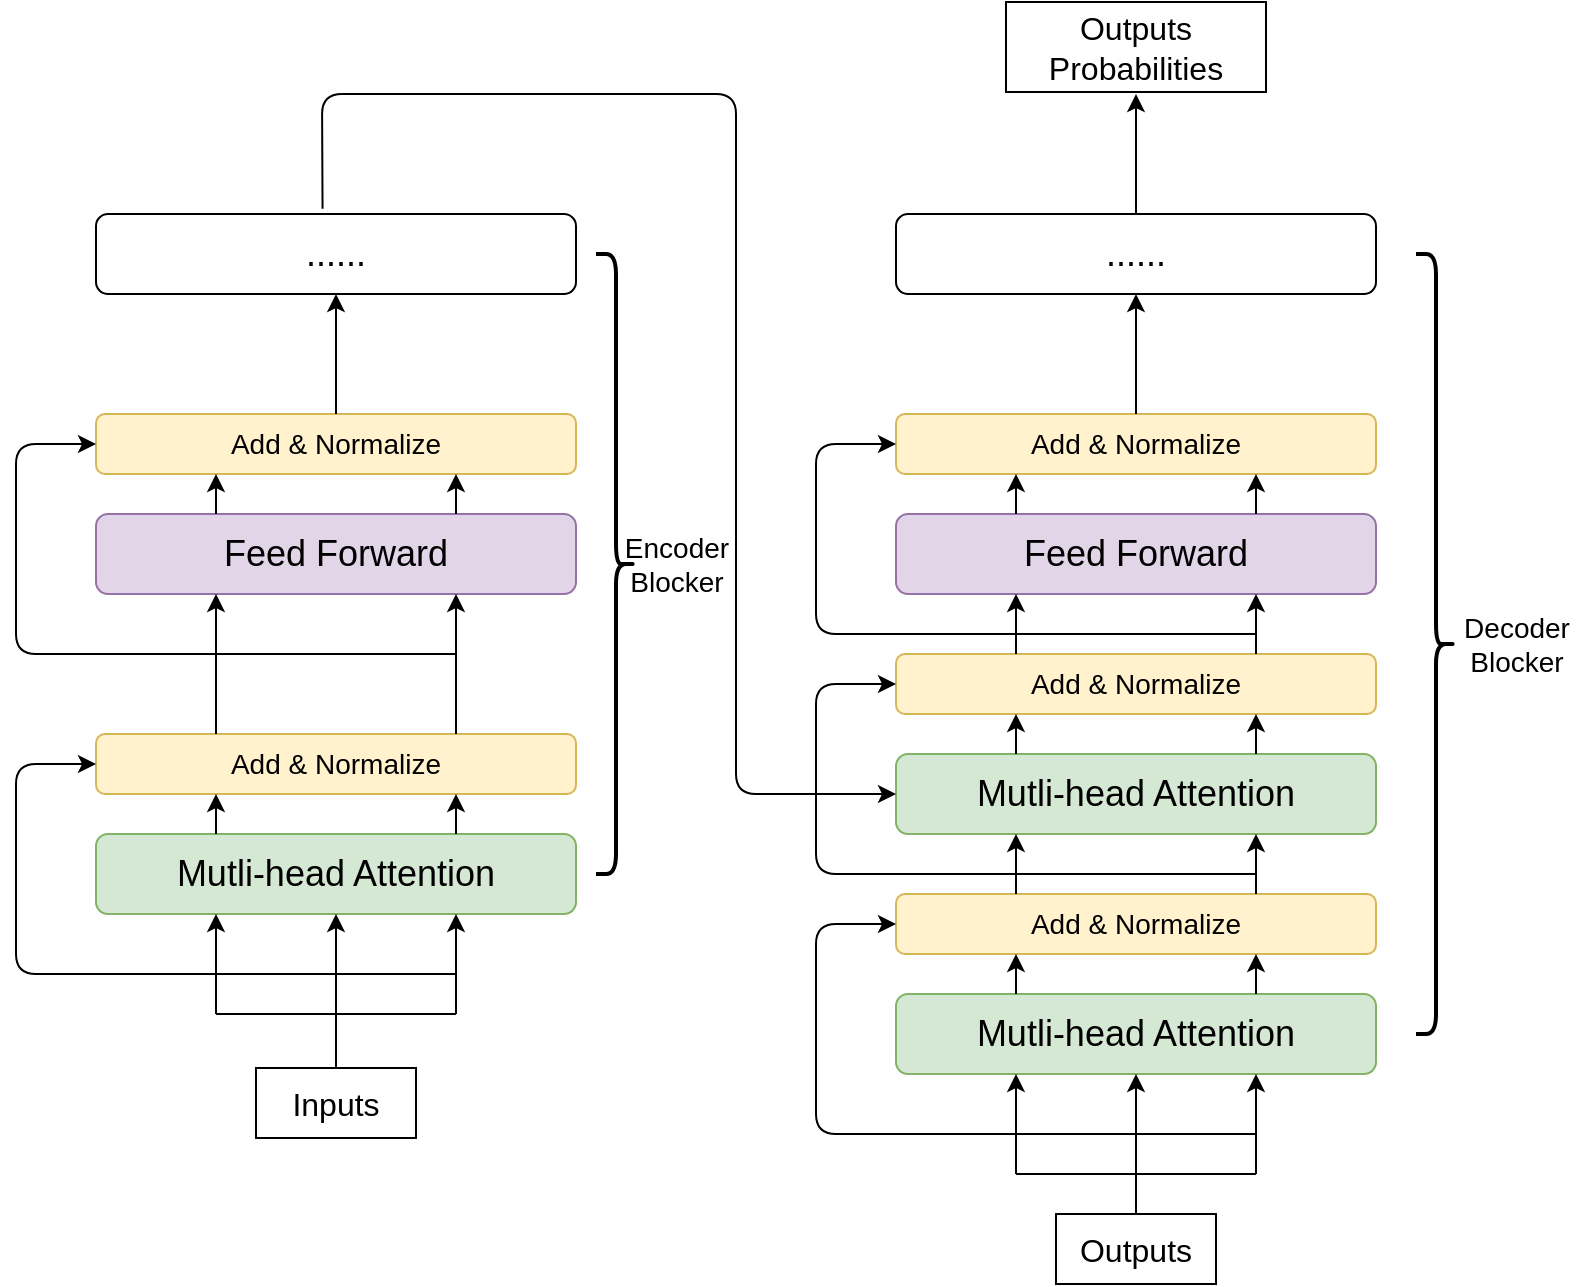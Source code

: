 <mxfile version="14.2.7" type="github">
  <diagram id="uqXQGn0c8_B2Hg9Xkndz" name="Page-1">
    <mxGraphModel dx="1038" dy="548" grid="1" gridSize="10" guides="1" tooltips="1" connect="1" arrows="1" fold="1" page="1" pageScale="1" pageWidth="827" pageHeight="1169" math="0" shadow="0">
      <root>
        <mxCell id="0" />
        <mxCell id="1" parent="0" />
        <mxCell id="0nBrglPBlWi57Pm5X8KZ-2" value="&lt;font style=&quot;font-size: 18px&quot;&gt;Mutli-head Attention&lt;/font&gt;" style="rounded=1;whiteSpace=wrap;html=1;fillColor=#d5e8d4;strokeColor=#82b366;" vertex="1" parent="1">
          <mxGeometry x="80" y="450" width="240" height="40" as="geometry" />
        </mxCell>
        <mxCell id="0nBrglPBlWi57Pm5X8KZ-3" value="&lt;font style=&quot;font-size: 14px&quot;&gt;Add &amp;amp; Normalize&lt;/font&gt;" style="rounded=1;whiteSpace=wrap;html=1;fillColor=#fff2cc;strokeColor=#d6b656;" vertex="1" parent="1">
          <mxGeometry x="80" y="400" width="240" height="30" as="geometry" />
        </mxCell>
        <mxCell id="0nBrglPBlWi57Pm5X8KZ-4" value="&lt;font style=&quot;font-size: 18px&quot;&gt;Feed Forward&lt;/font&gt;" style="rounded=1;whiteSpace=wrap;html=1;fillColor=#e1d5e7;strokeColor=#9673a6;" vertex="1" parent="1">
          <mxGeometry x="80" y="290" width="240" height="40" as="geometry" />
        </mxCell>
        <mxCell id="0nBrglPBlWi57Pm5X8KZ-5" value="&lt;font style=&quot;font-size: 14px&quot;&gt;Add &amp;amp; Normalize&lt;/font&gt;" style="rounded=1;whiteSpace=wrap;html=1;fillColor=#fff2cc;strokeColor=#d6b656;" vertex="1" parent="1">
          <mxGeometry x="80" y="240" width="240" height="30" as="geometry" />
        </mxCell>
        <mxCell id="0nBrglPBlWi57Pm5X8KZ-8" value="" style="endArrow=classic;html=1;entryX=0.25;entryY=1;entryDx=0;entryDy=0;exitX=0.25;exitY=0;exitDx=0;exitDy=0;" edge="1" parent="1" source="0nBrglPBlWi57Pm5X8KZ-2" target="0nBrglPBlWi57Pm5X8KZ-3">
          <mxGeometry width="50" height="50" relative="1" as="geometry">
            <mxPoint x="120" y="480" as="sourcePoint" />
            <mxPoint x="170" y="430" as="targetPoint" />
          </mxGeometry>
        </mxCell>
        <mxCell id="0nBrglPBlWi57Pm5X8KZ-9" value="" style="endArrow=classic;html=1;entryX=0.75;entryY=1;entryDx=0;entryDy=0;exitX=0.75;exitY=0;exitDx=0;exitDy=0;" edge="1" parent="1" source="0nBrglPBlWi57Pm5X8KZ-2" target="0nBrglPBlWi57Pm5X8KZ-3">
          <mxGeometry width="50" height="50" relative="1" as="geometry">
            <mxPoint x="150" y="460" as="sourcePoint" />
            <mxPoint x="150" y="440" as="targetPoint" />
          </mxGeometry>
        </mxCell>
        <mxCell id="0nBrglPBlWi57Pm5X8KZ-10" value="" style="endArrow=classic;html=1;entryX=0.25;entryY=1;entryDx=0;entryDy=0;exitX=0.25;exitY=0;exitDx=0;exitDy=0;" edge="1" parent="1" source="0nBrglPBlWi57Pm5X8KZ-3" target="0nBrglPBlWi57Pm5X8KZ-4">
          <mxGeometry width="50" height="50" relative="1" as="geometry">
            <mxPoint x="390" y="430" as="sourcePoint" />
            <mxPoint x="440" y="380" as="targetPoint" />
          </mxGeometry>
        </mxCell>
        <mxCell id="0nBrglPBlWi57Pm5X8KZ-11" value="" style="endArrow=classic;html=1;entryX=0.75;entryY=1;entryDx=0;entryDy=0;exitX=0.75;exitY=0;exitDx=0;exitDy=0;" edge="1" parent="1" source="0nBrglPBlWi57Pm5X8KZ-3" target="0nBrglPBlWi57Pm5X8KZ-4">
          <mxGeometry width="50" height="50" relative="1" as="geometry">
            <mxPoint x="430" y="400" as="sourcePoint" />
            <mxPoint x="480" y="350" as="targetPoint" />
          </mxGeometry>
        </mxCell>
        <mxCell id="0nBrglPBlWi57Pm5X8KZ-12" value="" style="endArrow=classic;html=1;entryX=0.25;entryY=1;entryDx=0;entryDy=0;exitX=0.25;exitY=0;exitDx=0;exitDy=0;" edge="1" parent="1" source="0nBrglPBlWi57Pm5X8KZ-4" target="0nBrglPBlWi57Pm5X8KZ-5">
          <mxGeometry width="50" height="50" relative="1" as="geometry">
            <mxPoint x="390" y="390" as="sourcePoint" />
            <mxPoint x="440" y="340" as="targetPoint" />
          </mxGeometry>
        </mxCell>
        <mxCell id="0nBrglPBlWi57Pm5X8KZ-13" value="" style="endArrow=classic;html=1;entryX=0.75;entryY=1;entryDx=0;entryDy=0;exitX=0.75;exitY=0;exitDx=0;exitDy=0;" edge="1" parent="1" source="0nBrglPBlWi57Pm5X8KZ-4" target="0nBrglPBlWi57Pm5X8KZ-5">
          <mxGeometry width="50" height="50" relative="1" as="geometry">
            <mxPoint x="390" y="390" as="sourcePoint" />
            <mxPoint x="440" y="340" as="targetPoint" />
          </mxGeometry>
        </mxCell>
        <mxCell id="0nBrglPBlWi57Pm5X8KZ-14" value="&lt;font style=&quot;font-size: 18px&quot;&gt;Mutli-head Attention&lt;/font&gt;" style="rounded=1;whiteSpace=wrap;html=1;fillColor=#d5e8d4;strokeColor=#82b366;" vertex="1" parent="1">
          <mxGeometry x="480" y="530" width="240" height="40" as="geometry" />
        </mxCell>
        <mxCell id="0nBrglPBlWi57Pm5X8KZ-15" value="&lt;font style=&quot;font-size: 14px&quot;&gt;Add &amp;amp; Normalize&lt;/font&gt;" style="rounded=1;whiteSpace=wrap;html=1;fillColor=#fff2cc;strokeColor=#d6b656;" vertex="1" parent="1">
          <mxGeometry x="480" y="480" width="240" height="30" as="geometry" />
        </mxCell>
        <mxCell id="0nBrglPBlWi57Pm5X8KZ-16" value="&lt;font style=&quot;font-size: 18px&quot;&gt;Mutli-head Attention&lt;/font&gt;" style="rounded=1;whiteSpace=wrap;html=1;fillColor=#d5e8d4;strokeColor=#82b366;" vertex="1" parent="1">
          <mxGeometry x="480" y="410" width="240" height="40" as="geometry" />
        </mxCell>
        <mxCell id="0nBrglPBlWi57Pm5X8KZ-17" value="&lt;font style=&quot;font-size: 14px&quot;&gt;Add &amp;amp; Normalize&lt;/font&gt;" style="rounded=1;whiteSpace=wrap;html=1;fillColor=#fff2cc;strokeColor=#d6b656;" vertex="1" parent="1">
          <mxGeometry x="480" y="360" width="240" height="30" as="geometry" />
        </mxCell>
        <mxCell id="0nBrglPBlWi57Pm5X8KZ-18" value="&lt;font style=&quot;font-size: 18px&quot;&gt;Feed Forward&lt;/font&gt;" style="rounded=1;whiteSpace=wrap;html=1;fillColor=#e1d5e7;strokeColor=#9673a6;" vertex="1" parent="1">
          <mxGeometry x="480" y="290" width="240" height="40" as="geometry" />
        </mxCell>
        <mxCell id="0nBrglPBlWi57Pm5X8KZ-19" value="&lt;font style=&quot;font-size: 14px&quot;&gt;Add &amp;amp; Normalize&lt;/font&gt;" style="rounded=1;whiteSpace=wrap;html=1;fillColor=#fff2cc;strokeColor=#d6b656;" vertex="1" parent="1">
          <mxGeometry x="480" y="240" width="240" height="30" as="geometry" />
        </mxCell>
        <mxCell id="0nBrglPBlWi57Pm5X8KZ-20" value="" style="endArrow=classic;html=1;entryX=0.25;entryY=1;entryDx=0;entryDy=0;exitX=0.25;exitY=0;exitDx=0;exitDy=0;" edge="1" parent="1" source="0nBrglPBlWi57Pm5X8KZ-14" target="0nBrglPBlWi57Pm5X8KZ-15">
          <mxGeometry width="50" height="50" relative="1" as="geometry">
            <mxPoint x="390" y="400" as="sourcePoint" />
            <mxPoint x="440" y="350" as="targetPoint" />
          </mxGeometry>
        </mxCell>
        <mxCell id="0nBrglPBlWi57Pm5X8KZ-21" value="" style="endArrow=classic;html=1;entryX=0.75;entryY=1;entryDx=0;entryDy=0;exitX=0.75;exitY=0;exitDx=0;exitDy=0;" edge="1" parent="1" source="0nBrglPBlWi57Pm5X8KZ-14" target="0nBrglPBlWi57Pm5X8KZ-15">
          <mxGeometry width="50" height="50" relative="1" as="geometry">
            <mxPoint x="390" y="400" as="sourcePoint" />
            <mxPoint x="440" y="350" as="targetPoint" />
          </mxGeometry>
        </mxCell>
        <mxCell id="0nBrglPBlWi57Pm5X8KZ-22" value="" style="endArrow=classic;html=1;entryX=0.25;entryY=1;entryDx=0;entryDy=0;exitX=0.25;exitY=0;exitDx=0;exitDy=0;" edge="1" parent="1" source="0nBrglPBlWi57Pm5X8KZ-15" target="0nBrglPBlWi57Pm5X8KZ-16">
          <mxGeometry width="50" height="50" relative="1" as="geometry">
            <mxPoint x="390" y="400" as="sourcePoint" />
            <mxPoint x="440" y="350" as="targetPoint" />
          </mxGeometry>
        </mxCell>
        <mxCell id="0nBrglPBlWi57Pm5X8KZ-23" value="" style="endArrow=classic;html=1;entryX=0.75;entryY=1;entryDx=0;entryDy=0;exitX=0.75;exitY=0;exitDx=0;exitDy=0;" edge="1" parent="1" source="0nBrglPBlWi57Pm5X8KZ-15" target="0nBrglPBlWi57Pm5X8KZ-16">
          <mxGeometry width="50" height="50" relative="1" as="geometry">
            <mxPoint x="390" y="400" as="sourcePoint" />
            <mxPoint x="440" y="350" as="targetPoint" />
          </mxGeometry>
        </mxCell>
        <mxCell id="0nBrglPBlWi57Pm5X8KZ-24" value="" style="endArrow=classic;html=1;entryX=0.25;entryY=1;entryDx=0;entryDy=0;exitX=0.25;exitY=0;exitDx=0;exitDy=0;" edge="1" parent="1" source="0nBrglPBlWi57Pm5X8KZ-16" target="0nBrglPBlWi57Pm5X8KZ-17">
          <mxGeometry width="50" height="50" relative="1" as="geometry">
            <mxPoint x="390" y="400" as="sourcePoint" />
            <mxPoint x="440" y="350" as="targetPoint" />
          </mxGeometry>
        </mxCell>
        <mxCell id="0nBrglPBlWi57Pm5X8KZ-25" value="" style="endArrow=classic;html=1;entryX=0.75;entryY=1;entryDx=0;entryDy=0;exitX=0.75;exitY=0;exitDx=0;exitDy=0;" edge="1" parent="1" source="0nBrglPBlWi57Pm5X8KZ-16" target="0nBrglPBlWi57Pm5X8KZ-17">
          <mxGeometry width="50" height="50" relative="1" as="geometry">
            <mxPoint x="390" y="400" as="sourcePoint" />
            <mxPoint x="440" y="350" as="targetPoint" />
          </mxGeometry>
        </mxCell>
        <mxCell id="0nBrglPBlWi57Pm5X8KZ-26" value="" style="endArrow=classic;html=1;entryX=0.25;entryY=1;entryDx=0;entryDy=0;exitX=0.25;exitY=0;exitDx=0;exitDy=0;" edge="1" parent="1" source="0nBrglPBlWi57Pm5X8KZ-17" target="0nBrglPBlWi57Pm5X8KZ-18">
          <mxGeometry width="50" height="50" relative="1" as="geometry">
            <mxPoint x="390" y="400" as="sourcePoint" />
            <mxPoint x="440" y="350" as="targetPoint" />
          </mxGeometry>
        </mxCell>
        <mxCell id="0nBrglPBlWi57Pm5X8KZ-27" value="" style="endArrow=classic;html=1;entryX=0.75;entryY=1;entryDx=0;entryDy=0;exitX=0.75;exitY=0;exitDx=0;exitDy=0;" edge="1" parent="1" source="0nBrglPBlWi57Pm5X8KZ-17" target="0nBrglPBlWi57Pm5X8KZ-18">
          <mxGeometry width="50" height="50" relative="1" as="geometry">
            <mxPoint x="390" y="400" as="sourcePoint" />
            <mxPoint x="440" y="350" as="targetPoint" />
          </mxGeometry>
        </mxCell>
        <mxCell id="0nBrglPBlWi57Pm5X8KZ-28" value="" style="endArrow=classic;html=1;entryX=0.25;entryY=1;entryDx=0;entryDy=0;exitX=0.25;exitY=0;exitDx=0;exitDy=0;" edge="1" parent="1" source="0nBrglPBlWi57Pm5X8KZ-18" target="0nBrglPBlWi57Pm5X8KZ-19">
          <mxGeometry width="50" height="50" relative="1" as="geometry">
            <mxPoint x="390" y="400" as="sourcePoint" />
            <mxPoint x="440" y="350" as="targetPoint" />
          </mxGeometry>
        </mxCell>
        <mxCell id="0nBrglPBlWi57Pm5X8KZ-29" value="" style="endArrow=classic;html=1;entryX=0.75;entryY=1;entryDx=0;entryDy=0;exitX=0.75;exitY=0;exitDx=0;exitDy=0;" edge="1" parent="1" source="0nBrglPBlWi57Pm5X8KZ-18" target="0nBrglPBlWi57Pm5X8KZ-19">
          <mxGeometry width="50" height="50" relative="1" as="geometry">
            <mxPoint x="390" y="400" as="sourcePoint" />
            <mxPoint x="440" y="350" as="targetPoint" />
          </mxGeometry>
        </mxCell>
        <mxCell id="0nBrglPBlWi57Pm5X8KZ-32" value="" style="endArrow=classic;html=1;fillColor=#000000;entryX=0.25;entryY=1;entryDx=0;entryDy=0;" edge="1" parent="1" target="0nBrglPBlWi57Pm5X8KZ-2">
          <mxGeometry width="50" height="50" relative="1" as="geometry">
            <mxPoint x="140" y="540" as="sourcePoint" />
            <mxPoint x="440" y="450" as="targetPoint" />
          </mxGeometry>
        </mxCell>
        <mxCell id="0nBrglPBlWi57Pm5X8KZ-33" value="" style="endArrow=classic;html=1;fillColor=#000000;entryX=0.5;entryY=1;entryDx=0;entryDy=0;" edge="1" parent="1" target="0nBrglPBlWi57Pm5X8KZ-2">
          <mxGeometry width="50" height="50" relative="1" as="geometry">
            <mxPoint x="200" y="540" as="sourcePoint" />
            <mxPoint x="440" y="450" as="targetPoint" />
          </mxGeometry>
        </mxCell>
        <mxCell id="0nBrglPBlWi57Pm5X8KZ-34" value="" style="endArrow=classic;html=1;fillColor=#000000;entryX=0.75;entryY=1;entryDx=0;entryDy=0;" edge="1" parent="1" target="0nBrglPBlWi57Pm5X8KZ-2">
          <mxGeometry width="50" height="50" relative="1" as="geometry">
            <mxPoint x="260" y="540" as="sourcePoint" />
            <mxPoint x="440" y="450" as="targetPoint" />
          </mxGeometry>
        </mxCell>
        <mxCell id="0nBrglPBlWi57Pm5X8KZ-36" value="" style="endArrow=classic;html=1;fillColor=#000000;entryX=0;entryY=0.5;entryDx=0;entryDy=0;" edge="1" parent="1" target="0nBrglPBlWi57Pm5X8KZ-3">
          <mxGeometry width="50" height="50" relative="1" as="geometry">
            <mxPoint x="260" y="520" as="sourcePoint" />
            <mxPoint x="440" y="450" as="targetPoint" />
            <Array as="points">
              <mxPoint x="40" y="520" />
              <mxPoint x="40" y="415" />
            </Array>
          </mxGeometry>
        </mxCell>
        <mxCell id="0nBrglPBlWi57Pm5X8KZ-37" value="" style="endArrow=classic;html=1;fillColor=#000000;entryX=0;entryY=0.5;entryDx=0;entryDy=0;" edge="1" parent="1" target="0nBrglPBlWi57Pm5X8KZ-5">
          <mxGeometry width="50" height="50" relative="1" as="geometry">
            <mxPoint x="260" y="360" as="sourcePoint" />
            <mxPoint x="440" y="450" as="targetPoint" />
            <Array as="points">
              <mxPoint x="40" y="360" />
              <mxPoint x="40" y="255" />
            </Array>
          </mxGeometry>
        </mxCell>
        <mxCell id="0nBrglPBlWi57Pm5X8KZ-38" value="" style="endArrow=classic;html=1;fillColor=#000000;entryX=0.5;entryY=1;entryDx=0;entryDy=0;" edge="1" parent="1" target="0nBrglPBlWi57Pm5X8KZ-14">
          <mxGeometry width="50" height="50" relative="1" as="geometry">
            <mxPoint x="600" y="620" as="sourcePoint" />
            <mxPoint x="440" y="450" as="targetPoint" />
          </mxGeometry>
        </mxCell>
        <mxCell id="0nBrglPBlWi57Pm5X8KZ-39" value="" style="endArrow=classic;html=1;fillColor=#000000;entryX=0.25;entryY=1;entryDx=0;entryDy=0;" edge="1" parent="1" target="0nBrglPBlWi57Pm5X8KZ-14">
          <mxGeometry width="50" height="50" relative="1" as="geometry">
            <mxPoint x="540" y="620" as="sourcePoint" />
            <mxPoint x="440" y="450" as="targetPoint" />
          </mxGeometry>
        </mxCell>
        <mxCell id="0nBrglPBlWi57Pm5X8KZ-40" value="" style="endArrow=classic;html=1;fillColor=#000000;entryX=0.75;entryY=1;entryDx=0;entryDy=0;" edge="1" parent="1" target="0nBrglPBlWi57Pm5X8KZ-14">
          <mxGeometry width="50" height="50" relative="1" as="geometry">
            <mxPoint x="660" y="620" as="sourcePoint" />
            <mxPoint x="440" y="450" as="targetPoint" />
          </mxGeometry>
        </mxCell>
        <mxCell id="0nBrglPBlWi57Pm5X8KZ-41" value="" style="endArrow=classic;html=1;fillColor=#000000;entryX=0;entryY=0.5;entryDx=0;entryDy=0;" edge="1" parent="1" target="0nBrglPBlWi57Pm5X8KZ-15">
          <mxGeometry width="50" height="50" relative="1" as="geometry">
            <mxPoint x="660" y="600" as="sourcePoint" />
            <mxPoint x="440" y="450" as="targetPoint" />
            <Array as="points">
              <mxPoint x="440" y="600" />
              <mxPoint x="440" y="495" />
            </Array>
          </mxGeometry>
        </mxCell>
        <mxCell id="0nBrglPBlWi57Pm5X8KZ-42" value="" style="endArrow=classic;html=1;fillColor=#000000;entryX=0;entryY=0.5;entryDx=0;entryDy=0;" edge="1" parent="1" target="0nBrglPBlWi57Pm5X8KZ-17">
          <mxGeometry width="50" height="50" relative="1" as="geometry">
            <mxPoint x="660" y="470" as="sourcePoint" />
            <mxPoint x="440" y="450" as="targetPoint" />
            <Array as="points">
              <mxPoint x="440" y="470" />
              <mxPoint x="440" y="375" />
            </Array>
          </mxGeometry>
        </mxCell>
        <mxCell id="0nBrglPBlWi57Pm5X8KZ-43" value="" style="endArrow=classic;html=1;fillColor=#000000;entryX=0;entryY=0.5;entryDx=0;entryDy=0;" edge="1" parent="1" target="0nBrglPBlWi57Pm5X8KZ-19">
          <mxGeometry width="50" height="50" relative="1" as="geometry">
            <mxPoint x="660" y="350" as="sourcePoint" />
            <mxPoint x="440" y="450" as="targetPoint" />
            <Array as="points">
              <mxPoint x="440" y="350" />
              <mxPoint x="440" y="255" />
            </Array>
          </mxGeometry>
        </mxCell>
        <mxCell id="0nBrglPBlWi57Pm5X8KZ-44" value="&lt;font style=&quot;font-size: 18px&quot;&gt;......&lt;/font&gt;" style="rounded=1;whiteSpace=wrap;html=1;" vertex="1" parent="1">
          <mxGeometry x="80" y="140" width="240" height="40" as="geometry" />
        </mxCell>
        <mxCell id="0nBrglPBlWi57Pm5X8KZ-47" value="&lt;font style=&quot;font-size: 18px&quot;&gt;......&lt;/font&gt;" style="rounded=1;whiteSpace=wrap;html=1;" vertex="1" parent="1">
          <mxGeometry x="480" y="140" width="240" height="40" as="geometry" />
        </mxCell>
        <mxCell id="0nBrglPBlWi57Pm5X8KZ-50" value="" style="endArrow=none;html=1;fillColor=#000000;" edge="1" parent="1">
          <mxGeometry width="50" height="50" relative="1" as="geometry">
            <mxPoint x="140" y="540" as="sourcePoint" />
            <mxPoint x="260" y="540" as="targetPoint" />
          </mxGeometry>
        </mxCell>
        <mxCell id="0nBrglPBlWi57Pm5X8KZ-51" value="" style="endArrow=none;html=1;fillColor=#000000;" edge="1" parent="1">
          <mxGeometry width="50" height="50" relative="1" as="geometry">
            <mxPoint x="200" y="570" as="sourcePoint" />
            <mxPoint x="200" y="540" as="targetPoint" />
          </mxGeometry>
        </mxCell>
        <mxCell id="0nBrglPBlWi57Pm5X8KZ-52" value="" style="endArrow=none;html=1;fillColor=#000000;" edge="1" parent="1">
          <mxGeometry width="50" height="50" relative="1" as="geometry">
            <mxPoint x="540" y="620" as="sourcePoint" />
            <mxPoint x="660" y="620" as="targetPoint" />
          </mxGeometry>
        </mxCell>
        <mxCell id="0nBrglPBlWi57Pm5X8KZ-53" value="" style="endArrow=none;html=1;fillColor=#000000;" edge="1" parent="1">
          <mxGeometry width="50" height="50" relative="1" as="geometry">
            <mxPoint x="600" y="660" as="sourcePoint" />
            <mxPoint x="600" y="620" as="targetPoint" />
          </mxGeometry>
        </mxCell>
        <mxCell id="0nBrglPBlWi57Pm5X8KZ-54" value="" style="endArrow=classic;html=1;fillColor=#000000;entryX=0.5;entryY=1;entryDx=0;entryDy=0;" edge="1" parent="1" source="0nBrglPBlWi57Pm5X8KZ-5" target="0nBrglPBlWi57Pm5X8KZ-44">
          <mxGeometry width="50" height="50" relative="1" as="geometry">
            <mxPoint x="390" y="390" as="sourcePoint" />
            <mxPoint x="440" y="340" as="targetPoint" />
          </mxGeometry>
        </mxCell>
        <mxCell id="0nBrglPBlWi57Pm5X8KZ-55" value="" style="endArrow=classic;html=1;fillColor=#000000;entryX=0.5;entryY=1;entryDx=0;entryDy=0;" edge="1" parent="1" source="0nBrglPBlWi57Pm5X8KZ-19" target="0nBrglPBlWi57Pm5X8KZ-47">
          <mxGeometry width="50" height="50" relative="1" as="geometry">
            <mxPoint x="390" y="390" as="sourcePoint" />
            <mxPoint x="440" y="340" as="targetPoint" />
          </mxGeometry>
        </mxCell>
        <mxCell id="0nBrglPBlWi57Pm5X8KZ-56" value="" style="endArrow=classic;html=1;fillColor=#000000;exitX=0.472;exitY=-0.065;exitDx=0;exitDy=0;exitPerimeter=0;entryX=0;entryY=0.5;entryDx=0;entryDy=0;" edge="1" parent="1" source="0nBrglPBlWi57Pm5X8KZ-44" target="0nBrglPBlWi57Pm5X8KZ-16">
          <mxGeometry width="50" height="50" relative="1" as="geometry">
            <mxPoint x="390" y="390" as="sourcePoint" />
            <mxPoint x="440" y="340" as="targetPoint" />
            <Array as="points">
              <mxPoint x="193" y="80" />
              <mxPoint x="400" y="80" />
              <mxPoint x="400" y="430" />
            </Array>
          </mxGeometry>
        </mxCell>
        <mxCell id="0nBrglPBlWi57Pm5X8KZ-59" value="&lt;font style=&quot;font-size: 16px&quot;&gt;Outputs&lt;/font&gt;" style="rounded=0;whiteSpace=wrap;html=1;strokeWidth=1;" vertex="1" parent="1">
          <mxGeometry x="560" y="640" width="80" height="35" as="geometry" />
        </mxCell>
        <mxCell id="0nBrglPBlWi57Pm5X8KZ-58" value="&lt;font style=&quot;font-size: 16px&quot;&gt;Inputs&lt;/font&gt;" style="rounded=0;whiteSpace=wrap;html=1;strokeWidth=1;" vertex="1" parent="1">
          <mxGeometry x="160" y="567" width="80" height="35" as="geometry" />
        </mxCell>
        <mxCell id="0nBrglPBlWi57Pm5X8KZ-61" value="" style="endArrow=classic;html=1;fillColor=#000000;exitX=0.5;exitY=0;exitDx=0;exitDy=0;" edge="1" parent="1" source="0nBrglPBlWi57Pm5X8KZ-47">
          <mxGeometry width="50" height="50" relative="1" as="geometry">
            <mxPoint x="390" y="130" as="sourcePoint" />
            <mxPoint x="600" y="80" as="targetPoint" />
          </mxGeometry>
        </mxCell>
        <mxCell id="0nBrglPBlWi57Pm5X8KZ-62" value="&lt;font style=&quot;font-size: 16px&quot;&gt;Outputs Probabilities&lt;/font&gt;" style="rounded=0;whiteSpace=wrap;html=1;strokeWidth=1;" vertex="1" parent="1">
          <mxGeometry x="535" y="34" width="130" height="45" as="geometry" />
        </mxCell>
        <mxCell id="0nBrglPBlWi57Pm5X8KZ-63" value="" style="shape=curlyBracket;whiteSpace=wrap;html=1;rounded=1;sketch=0;strokeWidth=2;rotation=-180;" vertex="1" parent="1">
          <mxGeometry x="330" y="160" width="20" height="310" as="geometry" />
        </mxCell>
        <mxCell id="0nBrglPBlWi57Pm5X8KZ-64" value="" style="shape=curlyBracket;whiteSpace=wrap;html=1;rounded=1;sketch=0;strokeWidth=2;rotation=-180;" vertex="1" parent="1">
          <mxGeometry x="740" y="160" width="20" height="390" as="geometry" />
        </mxCell>
        <mxCell id="0nBrglPBlWi57Pm5X8KZ-65" value="&lt;font style=&quot;font-size: 14px&quot;&gt;Encoder&lt;br&gt;Blocker&lt;/font&gt;" style="text;html=1;resizable=0;autosize=1;align=center;verticalAlign=middle;points=[];fillColor=none;strokeColor=none;rounded=0;sketch=0;" vertex="1" parent="1">
          <mxGeometry x="335" y="300" width="70" height="30" as="geometry" />
        </mxCell>
        <mxCell id="0nBrglPBlWi57Pm5X8KZ-67" value="&lt;font style=&quot;font-size: 14px&quot;&gt;Decoder&lt;br&gt;Blocker&lt;/font&gt;" style="text;html=1;resizable=0;autosize=1;align=center;verticalAlign=middle;points=[];fillColor=none;strokeColor=none;rounded=0;sketch=0;" vertex="1" parent="1">
          <mxGeometry x="755" y="340" width="70" height="30" as="geometry" />
        </mxCell>
      </root>
    </mxGraphModel>
  </diagram>
</mxfile>
